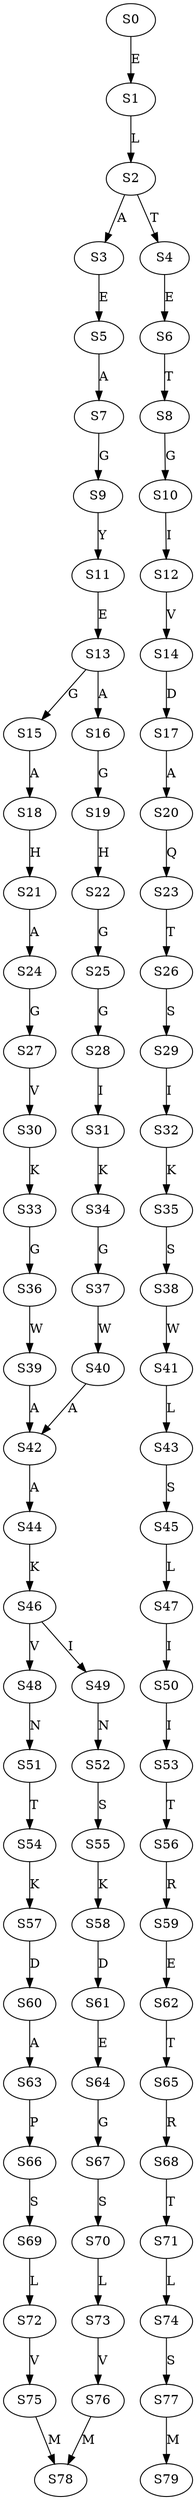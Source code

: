 strict digraph  {
	S0 -> S1 [ label = E ];
	S1 -> S2 [ label = L ];
	S2 -> S3 [ label = A ];
	S2 -> S4 [ label = T ];
	S3 -> S5 [ label = E ];
	S4 -> S6 [ label = E ];
	S5 -> S7 [ label = A ];
	S6 -> S8 [ label = T ];
	S7 -> S9 [ label = G ];
	S8 -> S10 [ label = G ];
	S9 -> S11 [ label = Y ];
	S10 -> S12 [ label = I ];
	S11 -> S13 [ label = E ];
	S12 -> S14 [ label = V ];
	S13 -> S15 [ label = G ];
	S13 -> S16 [ label = A ];
	S14 -> S17 [ label = D ];
	S15 -> S18 [ label = A ];
	S16 -> S19 [ label = G ];
	S17 -> S20 [ label = A ];
	S18 -> S21 [ label = H ];
	S19 -> S22 [ label = H ];
	S20 -> S23 [ label = Q ];
	S21 -> S24 [ label = A ];
	S22 -> S25 [ label = G ];
	S23 -> S26 [ label = T ];
	S24 -> S27 [ label = G ];
	S25 -> S28 [ label = G ];
	S26 -> S29 [ label = S ];
	S27 -> S30 [ label = V ];
	S28 -> S31 [ label = I ];
	S29 -> S32 [ label = I ];
	S30 -> S33 [ label = K ];
	S31 -> S34 [ label = K ];
	S32 -> S35 [ label = K ];
	S33 -> S36 [ label = G ];
	S34 -> S37 [ label = G ];
	S35 -> S38 [ label = S ];
	S36 -> S39 [ label = W ];
	S37 -> S40 [ label = W ];
	S38 -> S41 [ label = W ];
	S39 -> S42 [ label = A ];
	S40 -> S42 [ label = A ];
	S41 -> S43 [ label = L ];
	S42 -> S44 [ label = A ];
	S43 -> S45 [ label = S ];
	S44 -> S46 [ label = K ];
	S45 -> S47 [ label = L ];
	S46 -> S48 [ label = V ];
	S46 -> S49 [ label = I ];
	S47 -> S50 [ label = I ];
	S48 -> S51 [ label = N ];
	S49 -> S52 [ label = N ];
	S50 -> S53 [ label = I ];
	S51 -> S54 [ label = T ];
	S52 -> S55 [ label = S ];
	S53 -> S56 [ label = T ];
	S54 -> S57 [ label = K ];
	S55 -> S58 [ label = K ];
	S56 -> S59 [ label = R ];
	S57 -> S60 [ label = D ];
	S58 -> S61 [ label = D ];
	S59 -> S62 [ label = E ];
	S60 -> S63 [ label = A ];
	S61 -> S64 [ label = E ];
	S62 -> S65 [ label = T ];
	S63 -> S66 [ label = P ];
	S64 -> S67 [ label = G ];
	S65 -> S68 [ label = R ];
	S66 -> S69 [ label = S ];
	S67 -> S70 [ label = S ];
	S68 -> S71 [ label = T ];
	S69 -> S72 [ label = L ];
	S70 -> S73 [ label = L ];
	S71 -> S74 [ label = L ];
	S72 -> S75 [ label = V ];
	S73 -> S76 [ label = V ];
	S74 -> S77 [ label = S ];
	S75 -> S78 [ label = M ];
	S76 -> S78 [ label = M ];
	S77 -> S79 [ label = M ];
}
